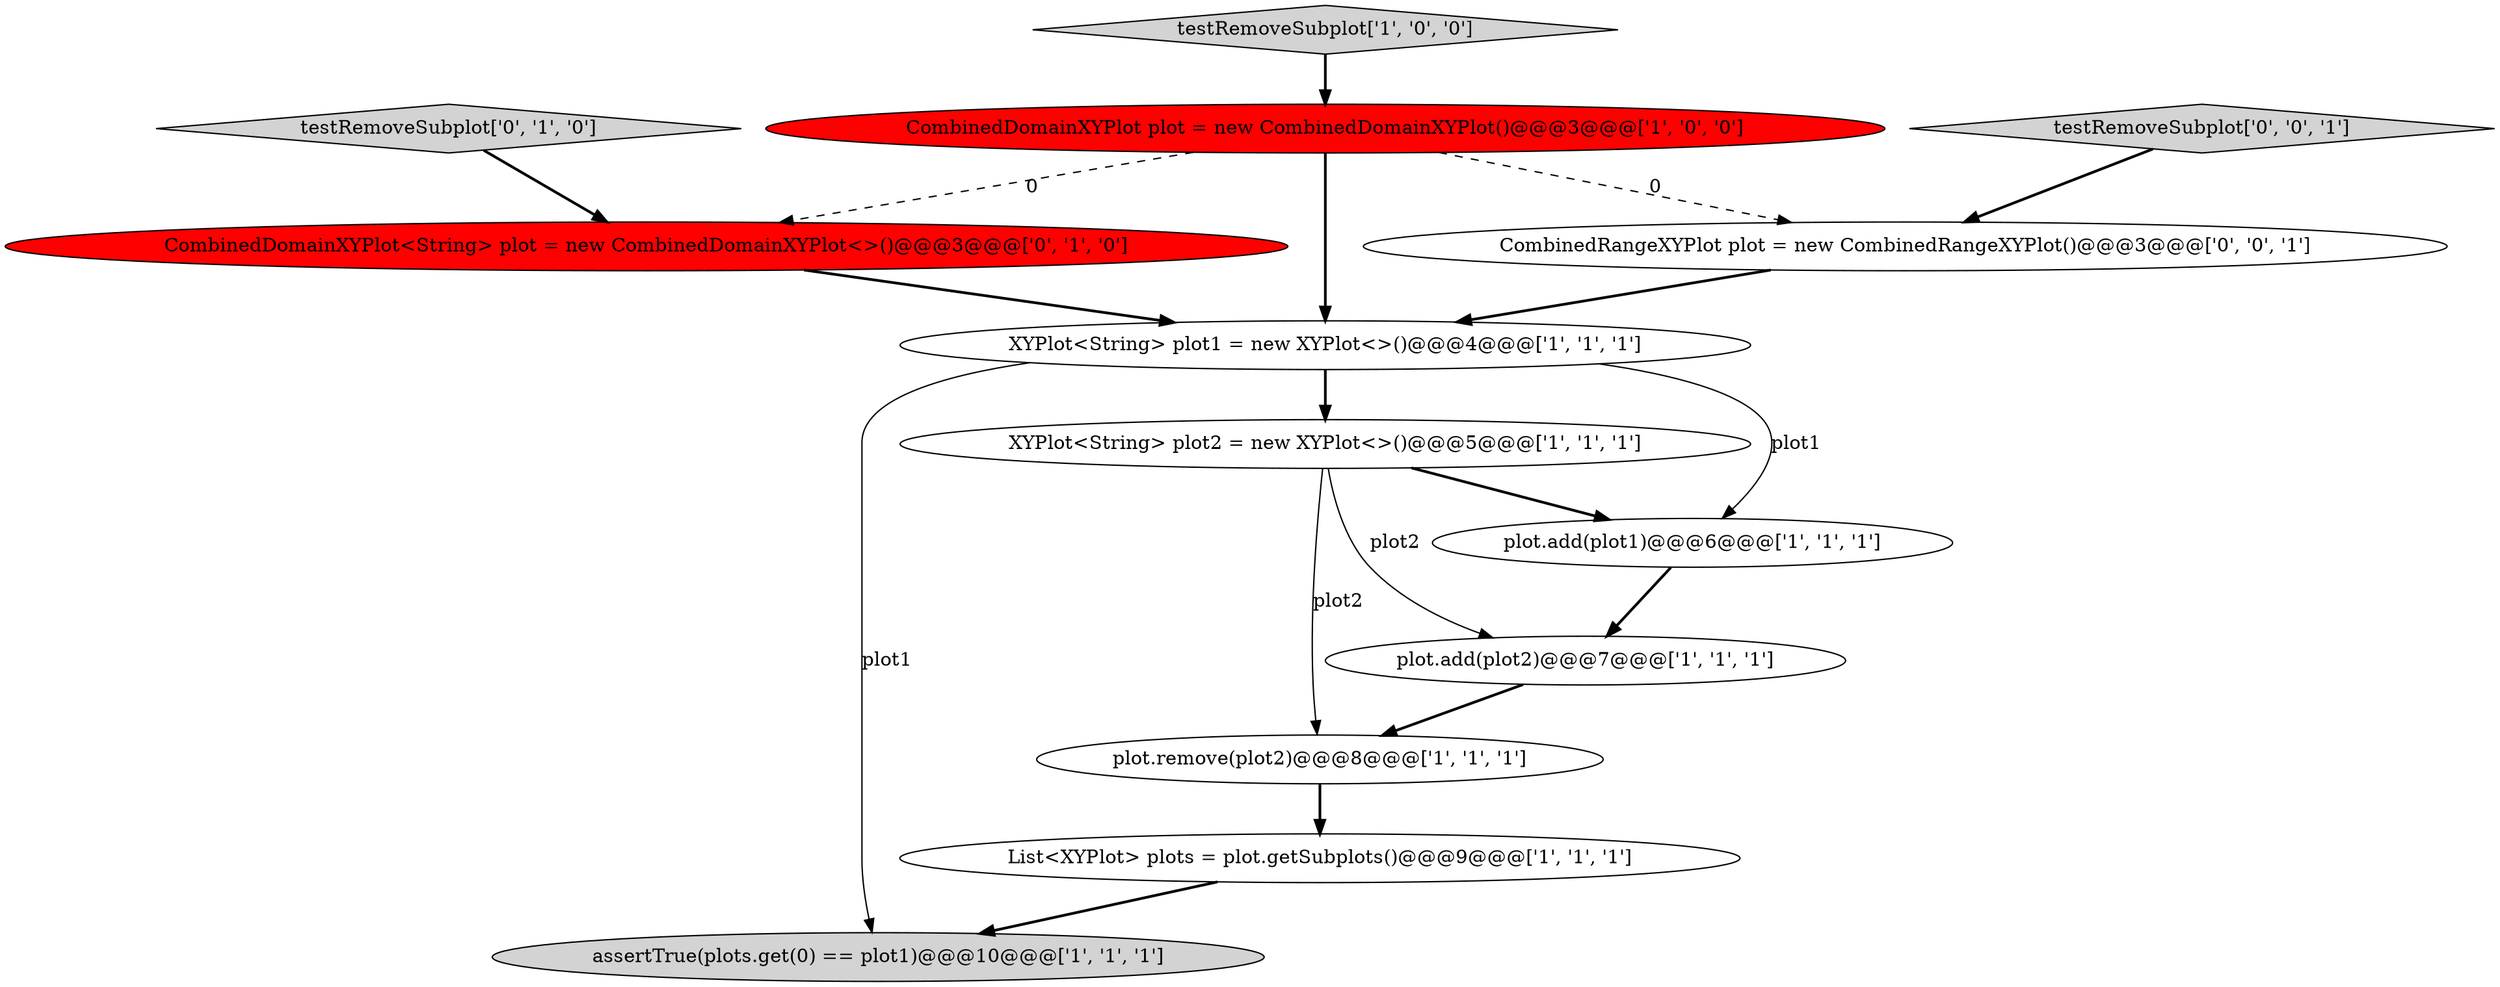 digraph {
2 [style = filled, label = "plot.remove(plot2)@@@8@@@['1', '1', '1']", fillcolor = white, shape = ellipse image = "AAA0AAABBB1BBB"];
4 [style = filled, label = "assertTrue(plots.get(0) == plot1)@@@10@@@['1', '1', '1']", fillcolor = lightgray, shape = ellipse image = "AAA0AAABBB1BBB"];
6 [style = filled, label = "XYPlot<String> plot2 = new XYPlot<>()@@@5@@@['1', '1', '1']", fillcolor = white, shape = ellipse image = "AAA0AAABBB1BBB"];
5 [style = filled, label = "CombinedDomainXYPlot plot = new CombinedDomainXYPlot()@@@3@@@['1', '0', '0']", fillcolor = red, shape = ellipse image = "AAA1AAABBB1BBB"];
8 [style = filled, label = "XYPlot<String> plot1 = new XYPlot<>()@@@4@@@['1', '1', '1']", fillcolor = white, shape = ellipse image = "AAA0AAABBB1BBB"];
0 [style = filled, label = "testRemoveSubplot['1', '0', '0']", fillcolor = lightgray, shape = diamond image = "AAA0AAABBB1BBB"];
1 [style = filled, label = "List<XYPlot> plots = plot.getSubplots()@@@9@@@['1', '1', '1']", fillcolor = white, shape = ellipse image = "AAA0AAABBB1BBB"];
7 [style = filled, label = "plot.add(plot2)@@@7@@@['1', '1', '1']", fillcolor = white, shape = ellipse image = "AAA0AAABBB1BBB"];
12 [style = filled, label = "testRemoveSubplot['0', '0', '1']", fillcolor = lightgray, shape = diamond image = "AAA0AAABBB3BBB"];
11 [style = filled, label = "CombinedRangeXYPlot plot = new CombinedRangeXYPlot()@@@3@@@['0', '0', '1']", fillcolor = white, shape = ellipse image = "AAA0AAABBB3BBB"];
9 [style = filled, label = "CombinedDomainXYPlot<String> plot = new CombinedDomainXYPlot<>()@@@3@@@['0', '1', '0']", fillcolor = red, shape = ellipse image = "AAA1AAABBB2BBB"];
3 [style = filled, label = "plot.add(plot1)@@@6@@@['1', '1', '1']", fillcolor = white, shape = ellipse image = "AAA0AAABBB1BBB"];
10 [style = filled, label = "testRemoveSubplot['0', '1', '0']", fillcolor = lightgray, shape = diamond image = "AAA0AAABBB2BBB"];
6->3 [style = bold, label=""];
5->8 [style = bold, label=""];
11->8 [style = bold, label=""];
1->4 [style = bold, label=""];
10->9 [style = bold, label=""];
8->6 [style = bold, label=""];
6->7 [style = solid, label="plot2"];
5->9 [style = dashed, label="0"];
5->11 [style = dashed, label="0"];
3->7 [style = bold, label=""];
9->8 [style = bold, label=""];
6->2 [style = solid, label="plot2"];
7->2 [style = bold, label=""];
8->4 [style = solid, label="plot1"];
2->1 [style = bold, label=""];
0->5 [style = bold, label=""];
12->11 [style = bold, label=""];
8->3 [style = solid, label="plot1"];
}
